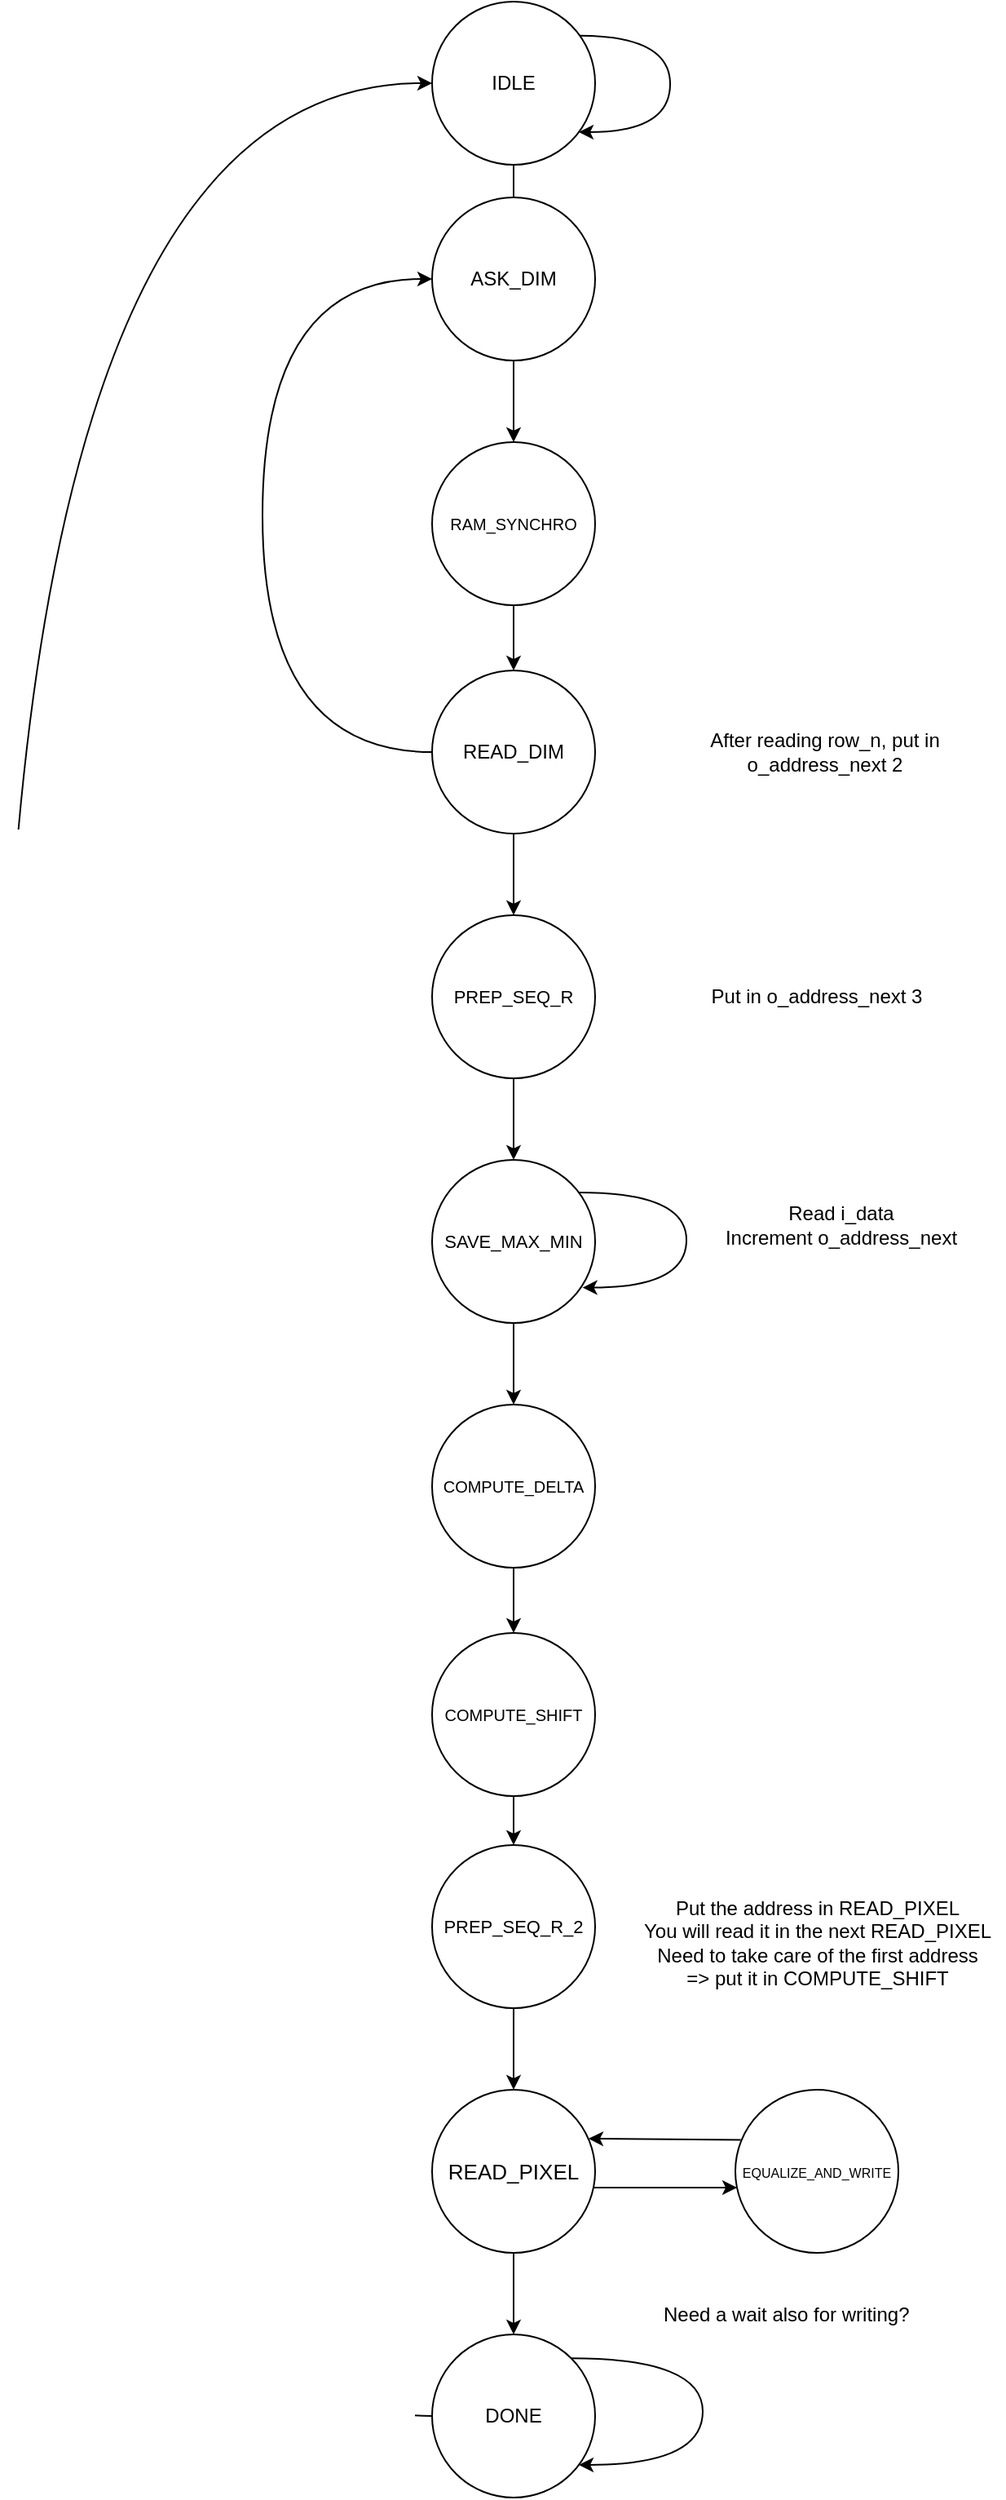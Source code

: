 <mxfile version="14.9.5" type="device"><diagram id="C5RBs43oDa-KdzZeNtuy" name="Page-1"><mxGraphModel dx="836" dy="571" grid="1" gridSize="10" guides="1" tooltips="1" connect="1" arrows="1" fold="1" page="1" pageScale="1" pageWidth="827" pageHeight="1169" math="0" shadow="0"><root><mxCell id="WIyWlLk6GJQsqaUBKTNV-0"/><mxCell id="WIyWlLk6GJQsqaUBKTNV-1" parent="WIyWlLk6GJQsqaUBKTNV-0"/><mxCell id="NG1tB1cLcvoPEcm5Lu9O-2" value="" style="edgeStyle=orthogonalEdgeStyle;rounded=0;orthogonalLoop=1;jettySize=auto;html=1;" parent="WIyWlLk6GJQsqaUBKTNV-1" source="NG1tB1cLcvoPEcm5Lu9O-0" target="NG1tB1cLcvoPEcm5Lu9O-1" edge="1"><mxGeometry relative="1" as="geometry"/></mxCell><mxCell id="NG1tB1cLcvoPEcm5Lu9O-0" value="IDLE&lt;br&gt;" style="ellipse;whiteSpace=wrap;html=1;aspect=fixed;fixDash=0;autosize=0;" parent="WIyWlLk6GJQsqaUBKTNV-1" vertex="1"><mxGeometry x="364" y="40" width="100" height="100" as="geometry"/></mxCell><mxCell id="NG1tB1cLcvoPEcm5Lu9O-4" value="" style="edgeStyle=orthogonalEdgeStyle;rounded=0;orthogonalLoop=1;jettySize=auto;html=1;" parent="WIyWlLk6GJQsqaUBKTNV-1" source="NG1tB1cLcvoPEcm5Lu9O-1" target="NG1tB1cLcvoPEcm5Lu9O-3" edge="1"><mxGeometry relative="1" as="geometry"/></mxCell><mxCell id="NG1tB1cLcvoPEcm5Lu9O-1" value="&lt;font style=&quot;font-size: 10px&quot;&gt;RAM_SYNCHRO&lt;/font&gt;" style="ellipse;whiteSpace=wrap;html=1;aspect=fixed;fixDash=0;autosize=0;" parent="WIyWlLk6GJQsqaUBKTNV-1" vertex="1"><mxGeometry x="364" y="310" width="100" height="100" as="geometry"/></mxCell><mxCell id="NlojZ42aWukcZYcgzlZr-6" style="edgeStyle=orthogonalEdgeStyle;rounded=0;orthogonalLoop=1;jettySize=auto;html=1;elbow=vertical;curved=1;" parent="WIyWlLk6GJQsqaUBKTNV-1" source="NG1tB1cLcvoPEcm5Lu9O-3" target="QKPg4_RPlO_CIRNh4Ihk-0" edge="1"><mxGeometry relative="1" as="geometry"><Array as="points"><mxPoint x="260" y="500"/><mxPoint x="260" y="210"/></Array></mxGeometry></mxCell><mxCell id="NlojZ42aWukcZYcgzlZr-28" style="edgeStyle=none;rounded=0;orthogonalLoop=1;jettySize=auto;html=1;exitX=0.5;exitY=1;exitDx=0;exitDy=0;" parent="WIyWlLk6GJQsqaUBKTNV-1" source="NG1tB1cLcvoPEcm5Lu9O-3" target="NlojZ42aWukcZYcgzlZr-25" edge="1"><mxGeometry relative="1" as="geometry"/></mxCell><mxCell id="NG1tB1cLcvoPEcm5Lu9O-3" value="&lt;span&gt;READ_DIM&lt;/span&gt;" style="ellipse;whiteSpace=wrap;html=1;aspect=fixed;fixDash=0;autosize=0;" parent="WIyWlLk6GJQsqaUBKTNV-1" vertex="1"><mxGeometry x="364" y="450" width="100" height="100" as="geometry"/></mxCell><mxCell id="QKPg4_RPlO_CIRNh4Ihk-5" style="edgeStyle=orthogonalEdgeStyle;rounded=0;orthogonalLoop=1;jettySize=auto;html=1;entryX=0;entryY=0.5;entryDx=0;entryDy=0;curved=1;" parent="WIyWlLk6GJQsqaUBKTNV-1" source="NG1tB1cLcvoPEcm5Lu9O-6" target="NG1tB1cLcvoPEcm5Lu9O-0" edge="1"><mxGeometry relative="1" as="geometry"><Array as="points"><mxPoint x="100" y="1520"/><mxPoint x="100" y="90"/></Array></mxGeometry></mxCell><mxCell id="NG1tB1cLcvoPEcm5Lu9O-6" value="DONE" style="ellipse;whiteSpace=wrap;html=1;aspect=fixed;fixDash=0;autosize=0;" parent="WIyWlLk6GJQsqaUBKTNV-1" vertex="1"><mxGeometry x="364" y="1470" width="100" height="100" as="geometry"/></mxCell><mxCell id="NG1tB1cLcvoPEcm5Lu9O-12" value="" style="edgeStyle=orthogonalEdgeStyle;rounded=0;orthogonalLoop=1;jettySize=auto;html=1;" parent="WIyWlLk6GJQsqaUBKTNV-1" source="NG1tB1cLcvoPEcm5Lu9O-9" target="NG1tB1cLcvoPEcm5Lu9O-11" edge="1"><mxGeometry relative="1" as="geometry"/></mxCell><mxCell id="NG1tB1cLcvoPEcm5Lu9O-9" value="&lt;font style=&quot;font-size: 11px&quot;&gt;SAVE_MAX_MIN&lt;/font&gt;" style="ellipse;whiteSpace=wrap;html=1;aspect=fixed;fixDash=0;autosize=0;" parent="WIyWlLk6GJQsqaUBKTNV-1" vertex="1"><mxGeometry x="364" y="750" width="100" height="100" as="geometry"/></mxCell><mxCell id="NG1tB1cLcvoPEcm5Lu9O-14" value="" style="edgeStyle=orthogonalEdgeStyle;rounded=0;orthogonalLoop=1;jettySize=auto;html=1;" parent="WIyWlLk6GJQsqaUBKTNV-1" source="NG1tB1cLcvoPEcm5Lu9O-11" target="NG1tB1cLcvoPEcm5Lu9O-13" edge="1"><mxGeometry relative="1" as="geometry"/></mxCell><mxCell id="NG1tB1cLcvoPEcm5Lu9O-11" value="&lt;font style=&quot;font-size: 10px&quot;&gt;COMPUTE_DELTA&lt;/font&gt;" style="ellipse;whiteSpace=wrap;html=1;aspect=fixed;fixDash=0;autosize=0;" parent="WIyWlLk6GJQsqaUBKTNV-1" vertex="1"><mxGeometry x="364" y="900" width="100" height="100" as="geometry"/></mxCell><mxCell id="NlojZ42aWukcZYcgzlZr-13" style="edgeStyle=none;rounded=0;orthogonalLoop=1;jettySize=auto;html=1;" parent="WIyWlLk6GJQsqaUBKTNV-1" source="NG1tB1cLcvoPEcm5Lu9O-13" target="QKPg4_RPlO_CIRNh4Ihk-2" edge="1"><mxGeometry relative="1" as="geometry"/></mxCell><mxCell id="NG1tB1cLcvoPEcm5Lu9O-13" value="&lt;font style=&quot;font-size: 10px&quot;&gt;COMPUTE_SHIFT&lt;/font&gt;" style="ellipse;whiteSpace=wrap;html=1;aspect=fixed;fixDash=0;autosize=0;" parent="WIyWlLk6GJQsqaUBKTNV-1" vertex="1"><mxGeometry x="364" y="1040" width="100" height="100" as="geometry"/></mxCell><mxCell id="NG1tB1cLcvoPEcm5Lu9O-18" style="edgeStyle=orthogonalEdgeStyle;rounded=0;orthogonalLoop=1;jettySize=auto;html=1;" parent="WIyWlLk6GJQsqaUBKTNV-1" source="NG1tB1cLcvoPEcm5Lu9O-15" target="NG1tB1cLcvoPEcm5Lu9O-6" edge="1"><mxGeometry relative="1" as="geometry"><Array as="points"><mxPoint x="414" y="1370"/><mxPoint x="414" y="1370"/></Array></mxGeometry></mxCell><mxCell id="BgT3NiG5PSGgQVsBcKzD-7" value="" style="edgeStyle=orthogonalEdgeStyle;rounded=0;orthogonalLoop=1;jettySize=auto;html=1;" parent="WIyWlLk6GJQsqaUBKTNV-1" target="BgT3NiG5PSGgQVsBcKzD-2" edge="1"><mxGeometry relative="1" as="geometry"><Array as="points"><mxPoint x="516" y="1380"/><mxPoint x="516" y="1380"/></Array><mxPoint x="450" y="1380" as="sourcePoint"/></mxGeometry></mxCell><mxCell id="NG1tB1cLcvoPEcm5Lu9O-15" value="&lt;font style=&quot;font-size: 13px&quot;&gt;READ_PIXEL&lt;/font&gt;" style="ellipse;whiteSpace=wrap;html=1;aspect=fixed;fixDash=0;autosize=0;" parent="WIyWlLk6GJQsqaUBKTNV-1" vertex="1"><mxGeometry x="364" y="1320" width="100" height="100" as="geometry"/></mxCell><mxCell id="BgT3NiG5PSGgQVsBcKzD-0" style="edgeStyle=orthogonalEdgeStyle;rounded=0;orthogonalLoop=1;jettySize=auto;html=1;curved=1;entryX=0.923;entryY=0.783;entryDx=0;entryDy=0;entryPerimeter=0;" parent="WIyWlLk6GJQsqaUBKTNV-1" source="NG1tB1cLcvoPEcm5Lu9O-9" target="NG1tB1cLcvoPEcm5Lu9O-9" edge="1"><mxGeometry relative="1" as="geometry"><Array as="points"><mxPoint x="520" y="770"/><mxPoint x="520" y="828"/></Array></mxGeometry></mxCell><mxCell id="NlojZ42aWukcZYcgzlZr-22" style="edgeStyle=none;rounded=0;orthogonalLoop=1;jettySize=auto;html=1;exitX=0.033;exitY=0.308;exitDx=0;exitDy=0;exitPerimeter=0;" parent="WIyWlLk6GJQsqaUBKTNV-1" source="BgT3NiG5PSGgQVsBcKzD-2" edge="1"><mxGeometry relative="1" as="geometry"><mxPoint x="460" y="1350" as="targetPoint"/></mxGeometry></mxCell><mxCell id="BgT3NiG5PSGgQVsBcKzD-2" value="&lt;font style=&quot;font-size: 8px&quot;&gt;EQUALIZE_AND_WRITE&lt;/font&gt;" style="ellipse;whiteSpace=wrap;html=1;aspect=fixed;fixDash=0;autosize=0;" parent="WIyWlLk6GJQsqaUBKTNV-1" vertex="1"><mxGeometry x="550" y="1320" width="100" height="100" as="geometry"/></mxCell><mxCell id="QKPg4_RPlO_CIRNh4Ihk-0" value="&lt;font style=&quot;font-size: 12px&quot;&gt;ASK_DIM&lt;/font&gt;" style="ellipse;whiteSpace=wrap;html=1;aspect=fixed;fixDash=0;autosize=0;" parent="WIyWlLk6GJQsqaUBKTNV-1" vertex="1"><mxGeometry x="364" y="160" width="100" height="100" as="geometry"/></mxCell><mxCell id="NlojZ42aWukcZYcgzlZr-12" style="edgeStyle=none;rounded=0;orthogonalLoop=1;jettySize=auto;html=1;" parent="WIyWlLk6GJQsqaUBKTNV-1" source="QKPg4_RPlO_CIRNh4Ihk-2" target="NG1tB1cLcvoPEcm5Lu9O-15" edge="1"><mxGeometry relative="1" as="geometry"/></mxCell><mxCell id="QKPg4_RPlO_CIRNh4Ihk-2" value="&lt;font&gt;&lt;font style=&quot;font-size: 11px&quot;&gt;PREP_SEQ_R_2&lt;/font&gt;&lt;br&gt;&lt;/font&gt;" style="ellipse;whiteSpace=wrap;html=1;aspect=fixed;fixDash=0;autosize=0;" parent="WIyWlLk6GJQsqaUBKTNV-1" vertex="1"><mxGeometry x="364" y="1170" width="100" height="100" as="geometry"/></mxCell><mxCell id="QKPg4_RPlO_CIRNh4Ihk-4" style="edgeStyle=orthogonalEdgeStyle;rounded=0;orthogonalLoop=1;jettySize=auto;html=1;curved=1;exitX=1;exitY=0;exitDx=0;exitDy=0;" parent="WIyWlLk6GJQsqaUBKTNV-1" source="NG1tB1cLcvoPEcm5Lu9O-6" target="NG1tB1cLcvoPEcm5Lu9O-6" edge="1"><mxGeometry relative="1" as="geometry"><Array as="points"><mxPoint x="530" y="1485"/><mxPoint x="530" y="1550"/></Array></mxGeometry></mxCell><mxCell id="NlojZ42aWukcZYcgzlZr-30" style="edgeStyle=none;rounded=0;orthogonalLoop=1;jettySize=auto;html=1;exitX=0.5;exitY=1;exitDx=0;exitDy=0;" parent="WIyWlLk6GJQsqaUBKTNV-1" source="NlojZ42aWukcZYcgzlZr-25" target="NG1tB1cLcvoPEcm5Lu9O-9" edge="1"><mxGeometry relative="1" as="geometry"/></mxCell><mxCell id="NlojZ42aWukcZYcgzlZr-25" value="&lt;span style=&quot;font-size: 11px&quot;&gt;PREP_SEQ_R&lt;/span&gt;" style="ellipse;whiteSpace=wrap;html=1;aspect=fixed;fixDash=0;autosize=0;" parent="WIyWlLk6GJQsqaUBKTNV-1" vertex="1"><mxGeometry x="364" y="600" width="100" height="100" as="geometry"/></mxCell><mxCell id="NlojZ42aWukcZYcgzlZr-31" value="After reading row_n, put in o_address_next 2" style="text;html=1;strokeColor=none;fillColor=none;align=center;verticalAlign=middle;whiteSpace=wrap;rounded=0;" parent="WIyWlLk6GJQsqaUBKTNV-1" vertex="1"><mxGeometry x="530" y="490" width="150" height="20" as="geometry"/></mxCell><mxCell id="NlojZ42aWukcZYcgzlZr-33" value="Put in o_address_next 3" style="text;html=1;strokeColor=none;fillColor=none;align=center;verticalAlign=middle;whiteSpace=wrap;rounded=0;" parent="WIyWlLk6GJQsqaUBKTNV-1" vertex="1"><mxGeometry x="525" y="640" width="150" height="20" as="geometry"/></mxCell><mxCell id="NlojZ42aWukcZYcgzlZr-34" value="Read i_data&lt;br&gt;Increment o_address_next&lt;br&gt;" style="text;html=1;strokeColor=none;fillColor=none;align=center;verticalAlign=middle;whiteSpace=wrap;rounded=0;" parent="WIyWlLk6GJQsqaUBKTNV-1" vertex="1"><mxGeometry x="540" y="780" width="150" height="20" as="geometry"/></mxCell><mxCell id="NlojZ42aWukcZYcgzlZr-37" value="Put the address in READ_PIXEL&lt;br&gt;You will read it in the next READ_PIXEL&lt;br&gt;Need to take care of the first address&lt;br&gt;=&amp;gt; put it in COMPUTE_SHIFT" style="text;html=1;align=center;verticalAlign=middle;resizable=0;points=[];autosize=1;strokeColor=none;" parent="WIyWlLk6GJQsqaUBKTNV-1" vertex="1"><mxGeometry x="485" y="1200" width="230" height="60" as="geometry"/></mxCell><mxCell id="NlojZ42aWukcZYcgzlZr-45" style="edgeStyle=orthogonalEdgeStyle;rounded=0;orthogonalLoop=1;jettySize=auto;html=1;curved=1;exitX=0.906;exitY=0.209;exitDx=0;exitDy=0;exitPerimeter=0;" parent="WIyWlLk6GJQsqaUBKTNV-1" source="NG1tB1cLcvoPEcm5Lu9O-0" target="NG1tB1cLcvoPEcm5Lu9O-0" edge="1"><mxGeometry relative="1" as="geometry"><Array as="points"><mxPoint x="510" y="61"/><mxPoint x="510" y="120"/></Array></mxGeometry></mxCell><mxCell id="NlojZ42aWukcZYcgzlZr-47" value="Need a wait also for writing?&#10;" style="text;strokeColor=none;fillColor=none;align=left;verticalAlign=top;spacingLeft=4;spacingRight=4;overflow=hidden;rotatable=0;points=[[0,0.5],[1,0.5]];portConstraint=eastwest;" parent="WIyWlLk6GJQsqaUBKTNV-1" vertex="1"><mxGeometry x="500" y="1444" width="170" height="26" as="geometry"/></mxCell></root></mxGraphModel></diagram></mxfile>